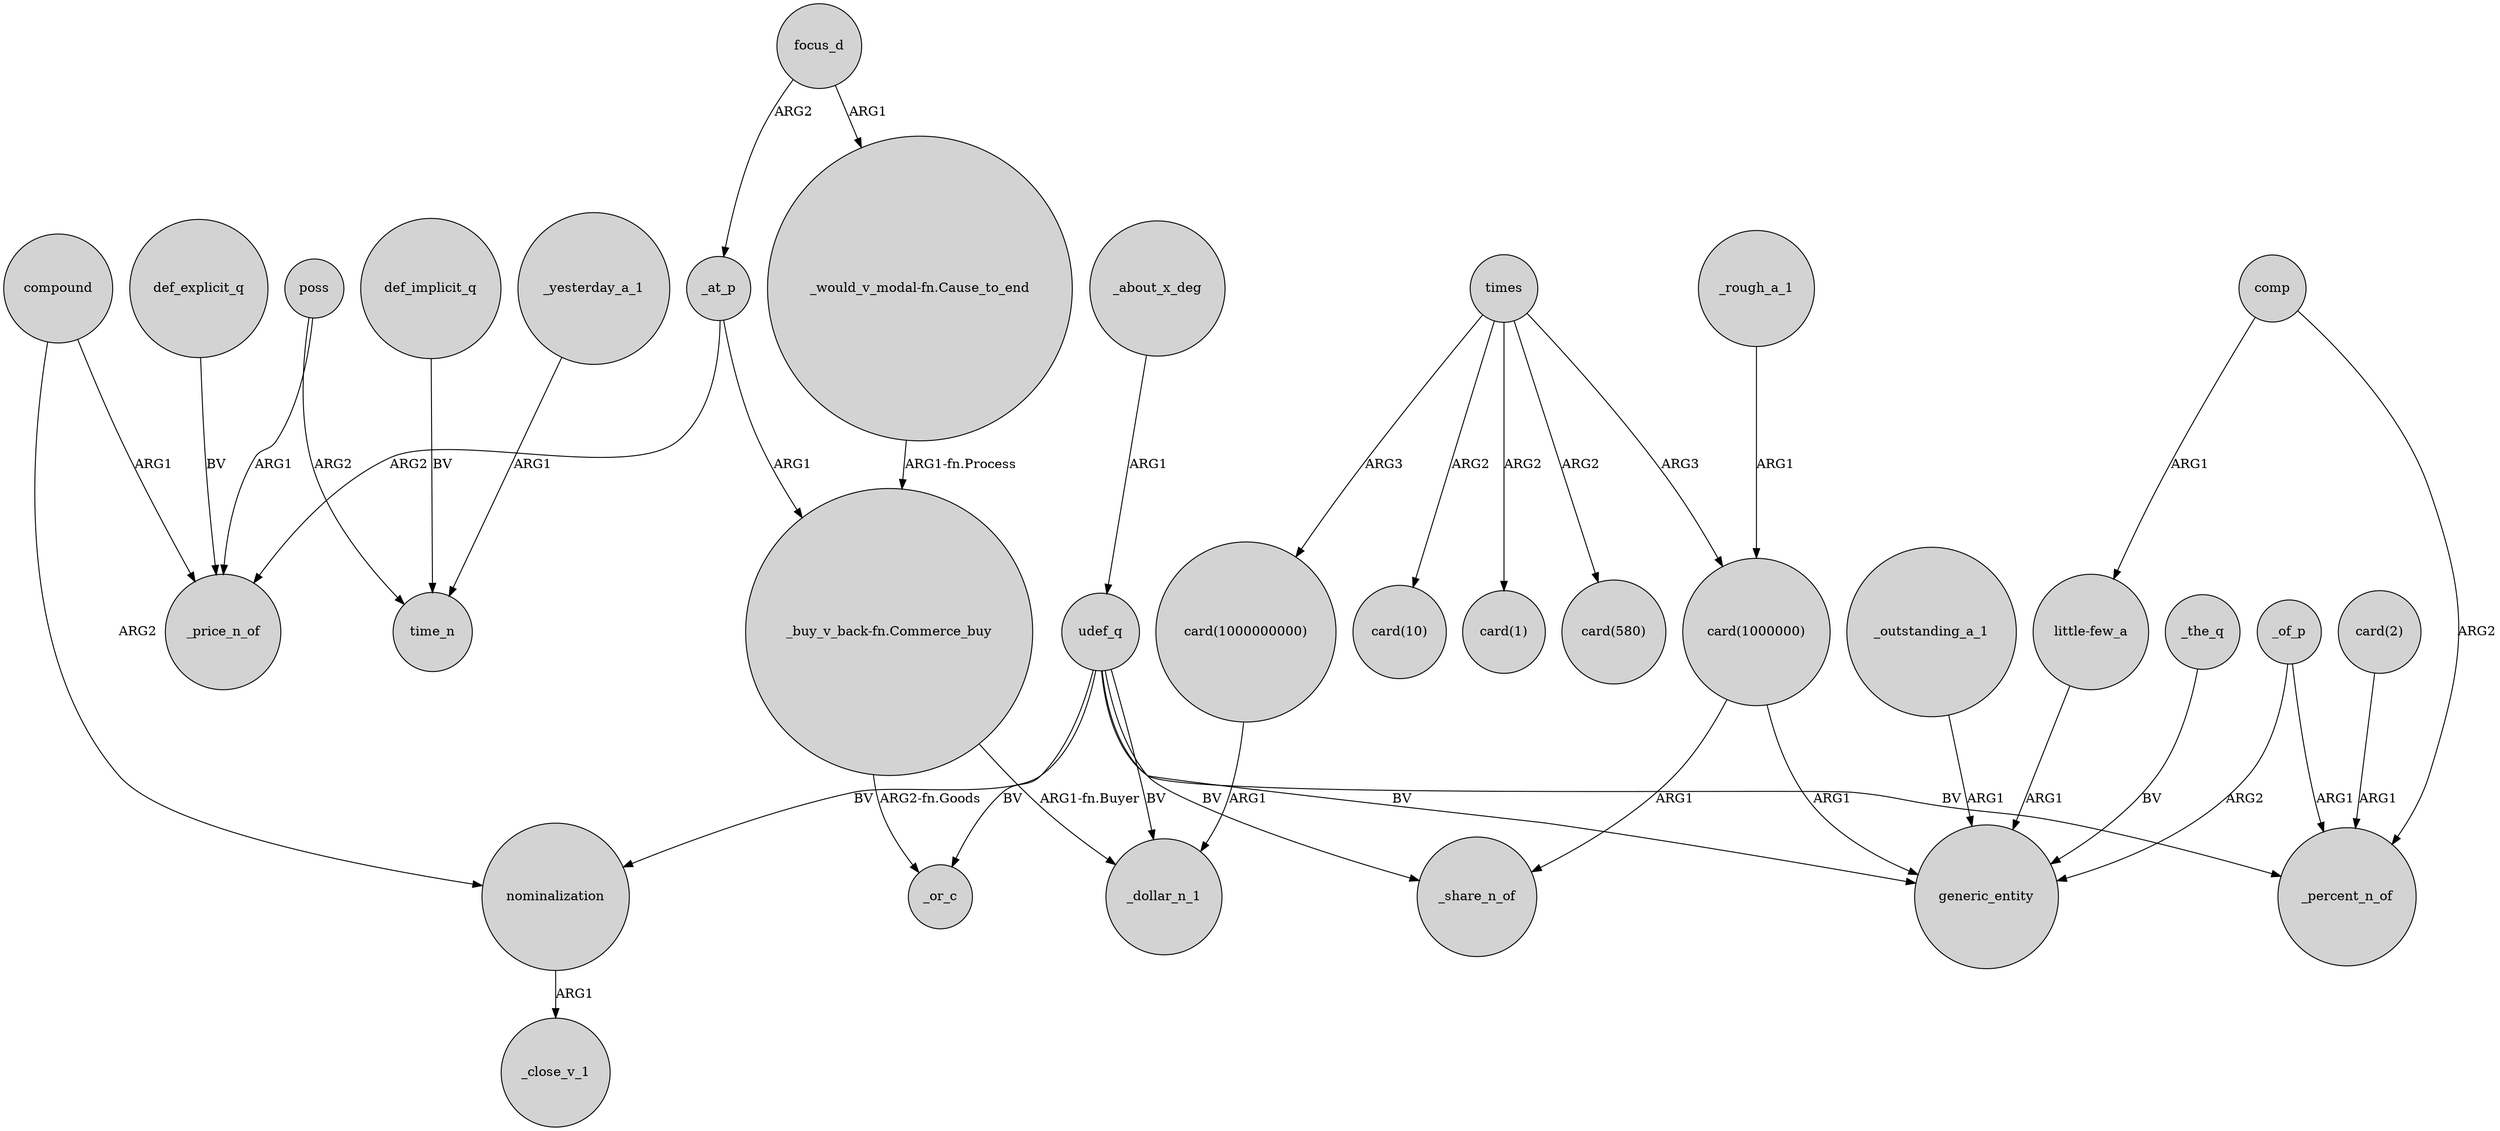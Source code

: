digraph {
	node [shape=circle style=filled]
	"card(1000000000)" -> _dollar_n_1 [label=ARG1]
	times -> "card(10)" [label=ARG2]
	udef_q -> nominalization [label=BV]
	_outstanding_a_1 -> generic_entity [label=ARG1]
	times -> "card(1000000)" [label=ARG3]
	times -> "card(1)" [label=ARG2]
	_yesterday_a_1 -> time_n [label=ARG1]
	times -> "card(1000000000)" [label=ARG3]
	_of_p -> _percent_n_of [label=ARG1]
	focus_d -> _at_p [label=ARG2]
	"little-few_a" -> generic_entity [label=ARG1]
	udef_q -> generic_entity [label=BV]
	"_buy_v_back-fn.Commerce_buy" -> _dollar_n_1 [label="ARG1-fn.Buyer"]
	"_buy_v_back-fn.Commerce_buy" -> _or_c [label="ARG2-fn.Goods"]
	compound -> nominalization [label=ARG2]
	udef_q -> _or_c [label=BV]
	_about_x_deg -> udef_q [label=ARG1]
	"_would_v_modal-fn.Cause_to_end" -> "_buy_v_back-fn.Commerce_buy" [label="ARG1-fn.Process"]
	poss -> _price_n_of [label=ARG1]
	"card(1000000)" -> generic_entity [label=ARG1]
	_rough_a_1 -> "card(1000000)" [label=ARG1]
	udef_q -> _percent_n_of [label=BV]
	nominalization -> _close_v_1 [label=ARG1]
	udef_q -> _share_n_of [label=BV]
	_at_p -> _price_n_of [label=ARG2]
	_of_p -> generic_entity [label=ARG2]
	_the_q -> generic_entity [label=BV]
	udef_q -> _dollar_n_1 [label=BV]
	times -> "card(580)" [label=ARG2]
	"card(1000000)" -> _share_n_of [label=ARG1]
	comp -> "little-few_a" [label=ARG1]
	"card(2)" -> _percent_n_of [label=ARG1]
	poss -> time_n [label=ARG2]
	focus_d -> "_would_v_modal-fn.Cause_to_end" [label=ARG1]
	compound -> _price_n_of [label=ARG1]
	def_implicit_q -> time_n [label=BV]
	def_explicit_q -> _price_n_of [label=BV]
	_at_p -> "_buy_v_back-fn.Commerce_buy" [label=ARG1]
	comp -> _percent_n_of [label=ARG2]
}
